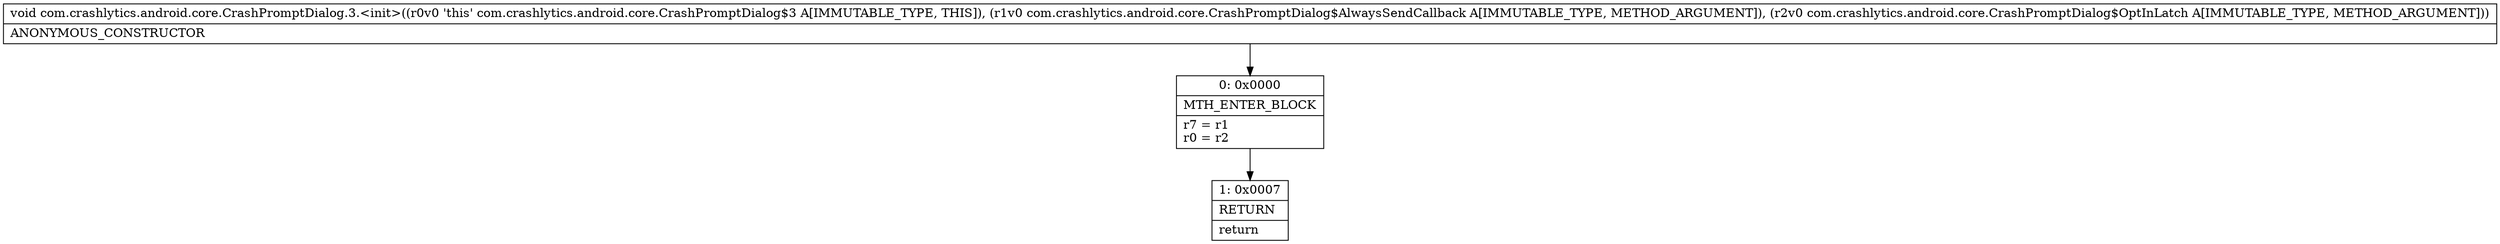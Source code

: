 digraph "CFG forcom.crashlytics.android.core.CrashPromptDialog.3.\<init\>(Lcom\/crashlytics\/android\/core\/CrashPromptDialog$AlwaysSendCallback;Lcom\/crashlytics\/android\/core\/CrashPromptDialog$OptInLatch;)V" {
Node_0 [shape=record,label="{0\:\ 0x0000|MTH_ENTER_BLOCK\l|r7 = r1\lr0 = r2\l}"];
Node_1 [shape=record,label="{1\:\ 0x0007|RETURN\l|return\l}"];
MethodNode[shape=record,label="{void com.crashlytics.android.core.CrashPromptDialog.3.\<init\>((r0v0 'this' com.crashlytics.android.core.CrashPromptDialog$3 A[IMMUTABLE_TYPE, THIS]), (r1v0 com.crashlytics.android.core.CrashPromptDialog$AlwaysSendCallback A[IMMUTABLE_TYPE, METHOD_ARGUMENT]), (r2v0 com.crashlytics.android.core.CrashPromptDialog$OptInLatch A[IMMUTABLE_TYPE, METHOD_ARGUMENT]))  | ANONYMOUS_CONSTRUCTOR\l}"];
MethodNode -> Node_0;
Node_0 -> Node_1;
}

